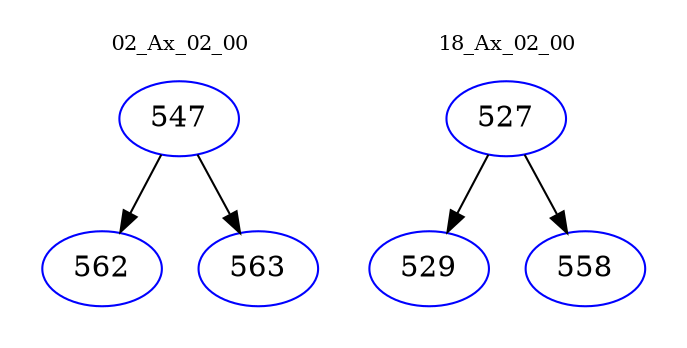 digraph{
subgraph cluster_0 {
color = white
label = "02_Ax_02_00";
fontsize=10;
T0_547 [label="547", color="blue"]
T0_547 -> T0_562 [color="black"]
T0_562 [label="562", color="blue"]
T0_547 -> T0_563 [color="black"]
T0_563 [label="563", color="blue"]
}
subgraph cluster_1 {
color = white
label = "18_Ax_02_00";
fontsize=10;
T1_527 [label="527", color="blue"]
T1_527 -> T1_529 [color="black"]
T1_529 [label="529", color="blue"]
T1_527 -> T1_558 [color="black"]
T1_558 [label="558", color="blue"]
}
}
